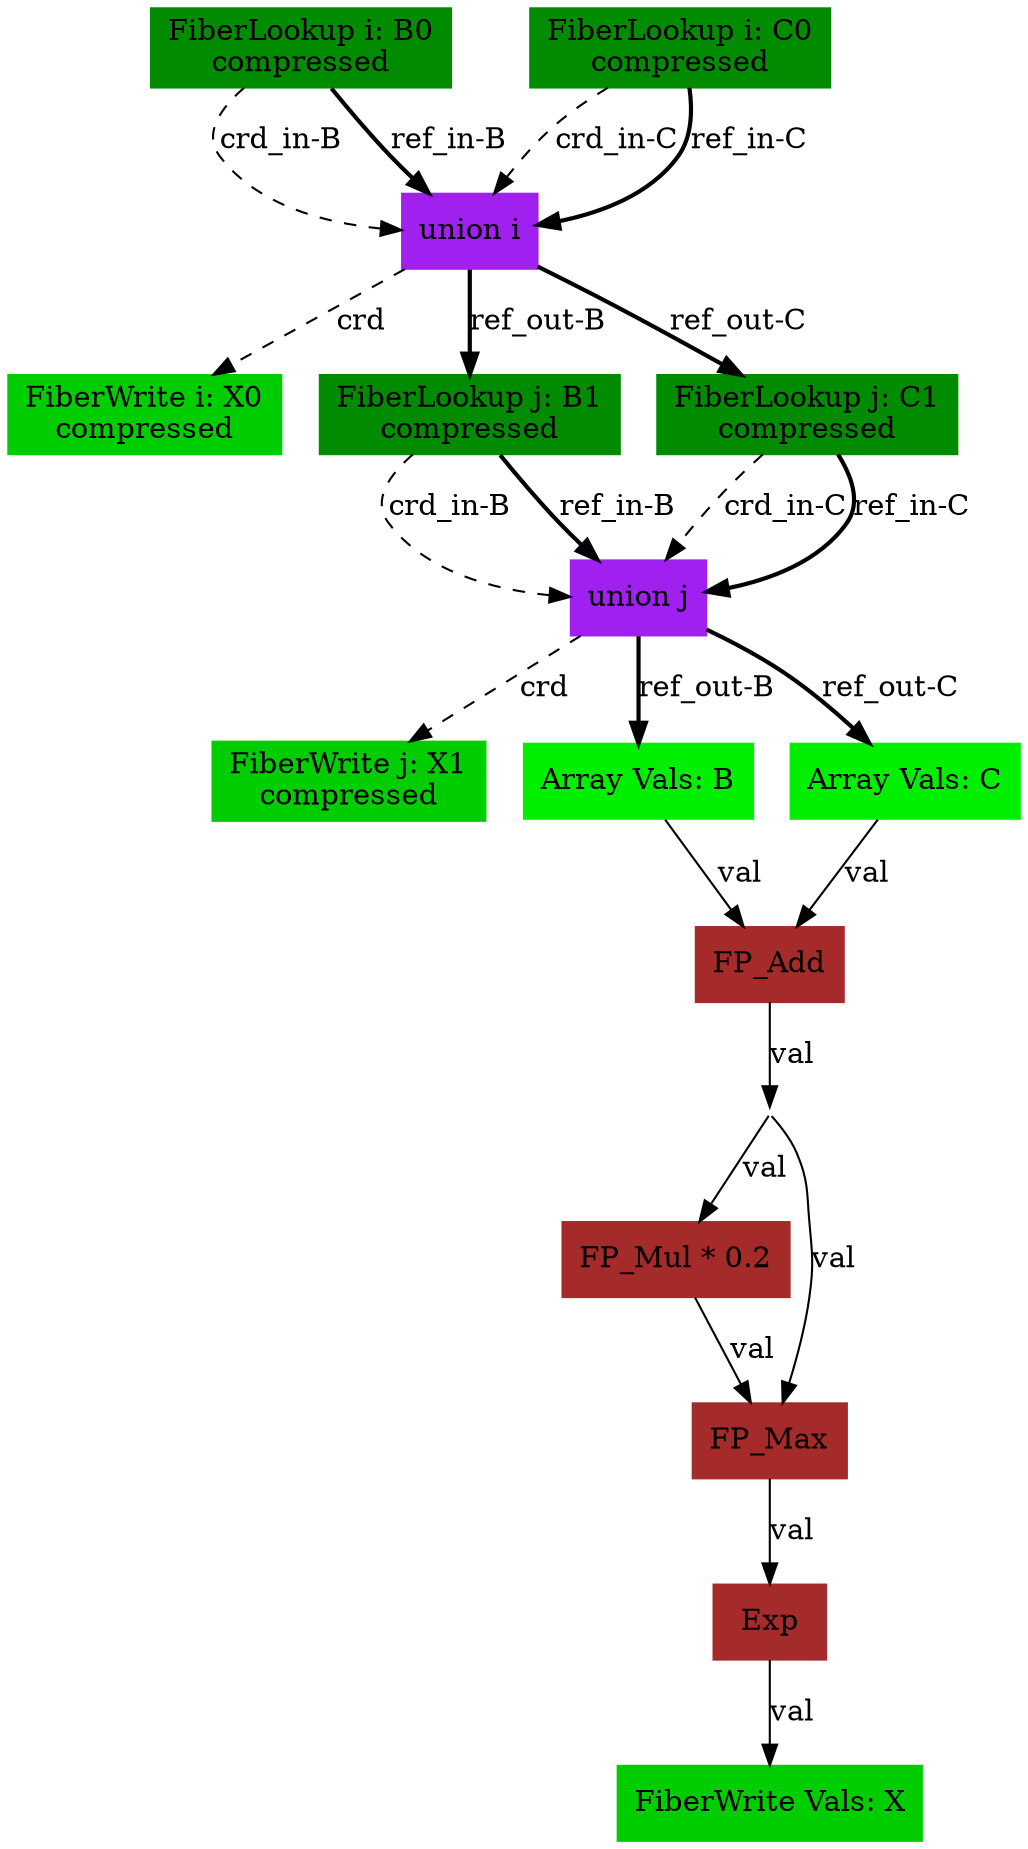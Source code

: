 digraph SAM {
    comment="X=ss01,B=ss01,C=ss01"
    10 [comment="type=fiberlookup,index=i,tensor=B,mode=0,format=compressed,src=true,root=true" label="FiberLookup i: B0\ncompressed" color=green4 shape=box style=filled type="fiberlookup" index="i" tensor="B" mode="0" format="compressed" src="true" root="true"]
    9 [comment="type=union,index=i" label="union i" color=purple shape=box style=filled type="union" index="i"]
    2 [comment="type=fiberwrite,index=i,tensor=X,mode=0,format=compressed,segsize=2,crdsize=B0_dim,sink=true" label="FiberWrite i: X0\ncompressed" color=green3 shape=box style=filled type="fiberwrite" index="i" tensor="X" mode="0" format="compressed" segsize="2" crdsize="B0_dim" sink="true"]
    7 [comment="type=fiberlookup,index=j,tensor=B,mode=1,format=compressed,src=true,root=false" label="FiberLookup j: B1\ncompressed" color=green4 shape=box style=filled type="fiberlookup" index="j" tensor="B" mode="1" format="compressed" src="true" root="false"]
    6 [comment="type=union,index=j" label="union j" color=purple shape=box style=filled type="union" index="j"]
    1 [comment="type=fiberwrite,index=j,tensor=X,mode=1,format=compressed,segsize=B0_dim+1,crdsize=B0_dim*B1_dim,sink=true" label="FiberWrite j: X1\ncompressed" color=green3 shape=box style=filled type="fiberwrite" index="j" tensor="X" mode="1" format="compressed" segsize="B0_dim+1" crdsize="B0_dim*B1_dim" sink="true"]
    4 [comment="type=arrayvals,tensor=B" label="Array Vals: B" color=green2 shape=box style=filled type="arrayvals" tensor="B"]
    3 [comment="type=fp_add" label="FP_Add" color=brown shape=box style=filled type="fp_add"]
    12 [comment="broadcast" shape=point style=invis type="broadcast"]
    13 [comment="type=fp_mul,const0=0.2" label="FP_Mul * 0.2" color=brown shape=box style=filled type="fp_mul" const0="0.2"]
    14 [comment="type=fp_max" label="FP_Max" color=brown shape=box style=filled type="fp_max"]
    15 [comment="type=exp" label="Exp" color=brown shape=box style=filled type="exp"]
    0 [comment="type=fiberwrite,mode=vals,tensor=X,size=1*B0_dim*B1_dim,sink=true" label="FiberWrite Vals: X" color=green3 shape=box style=filled type="fiberwrite" tensor="X" mode="vals" size="1*B0_dim*B1_dim" sink="true"]
    5 [comment="type=arrayvals,tensor=C" label="Array Vals: C" color=green2 shape=box style=filled type="arrayvals" tensor="C"]
    8 [comment="type=fiberlookup,index=j,tensor=C,mode=1,format=compressed,src=true,root=false" label="FiberLookup j: C1\ncompressed" color=green4 shape=box style=filled type="fiberlookup" index="j" tensor="C" mode="1" format="compressed" src="true" root="false"]
    11 [comment="type=fiberlookup,index=i,tensor=C,mode=0,format=compressed,src=true,root=true" label="FiberLookup i: C0\ncompressed" color=green4 shape=box style=filled type="fiberlookup" index="i" tensor="C" mode="0" format="compressed" src="true" root="true"]
    10 -> 9 [label="crd_in-B" style=dashed type="crd" comment="in-B"]
    9 -> 2 [label="crd" style=dashed type="crd"]
    9 -> 7 [label="ref_out-B" style=bold type="ref" comment="out-B"]
    7 -> 6 [label="crd_in-B" style=dashed type="crd" comment="in-B"]
    6 -> 1 [label="crd" style=dashed type="crd"]
    6 -> 4 [label="ref_out-B" style=bold type="ref" comment="out-B"]
    4 -> 3 [label="val" type="val"]
    3 -> 12 [label="val" type="val"]
    12 -> 13 [label="val" type="val"]
    12 -> 14 [label="val" type="val"]
    13 -> 14 [label="val" type="val"]
    14 -> 15 [label="val" type="val"]
    15 -> 0 [label="val" type="val"]
    6 -> 5 [label="ref_out-C" style=bold type="ref" comment="out-C"]
    5 -> 3 [label="val" type="val"]
    7 -> 6 [label="ref_in-B" style=bold type="ref" comment="in-B"]
    9 -> 8 [label="ref_out-C" style=bold type="ref" comment="out-C"]
    8 -> 6 [label="crd_in-C" style=dashed type="crd" comment="in-C"]
    8 -> 6 [label="ref_in-C" style=bold type="ref" comment="in-C"]
    10 -> 9 [label="ref_in-B" style=bold type="ref" comment="in-B"]
    11 -> 9 [label="crd_in-C" style=dashed type="crd" comment="in-C"]
    11 -> 9 [label="ref_in-C" style=bold type="ref" comment="in-C"]
}

